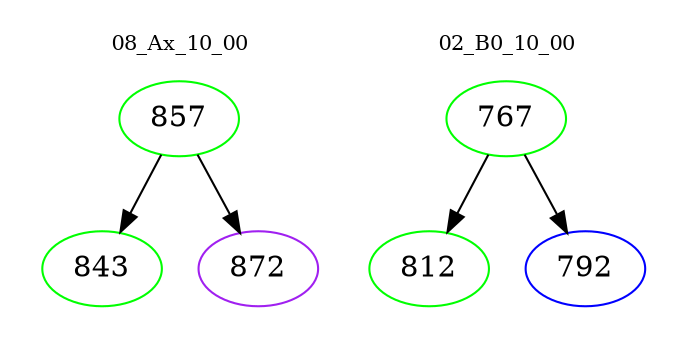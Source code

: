 digraph{
subgraph cluster_0 {
color = white
label = "08_Ax_10_00";
fontsize=10;
T0_857 [label="857", color="green"]
T0_857 -> T0_843 [color="black"]
T0_843 [label="843", color="green"]
T0_857 -> T0_872 [color="black"]
T0_872 [label="872", color="purple"]
}
subgraph cluster_1 {
color = white
label = "02_B0_10_00";
fontsize=10;
T1_767 [label="767", color="green"]
T1_767 -> T1_812 [color="black"]
T1_812 [label="812", color="green"]
T1_767 -> T1_792 [color="black"]
T1_792 [label="792", color="blue"]
}
}
